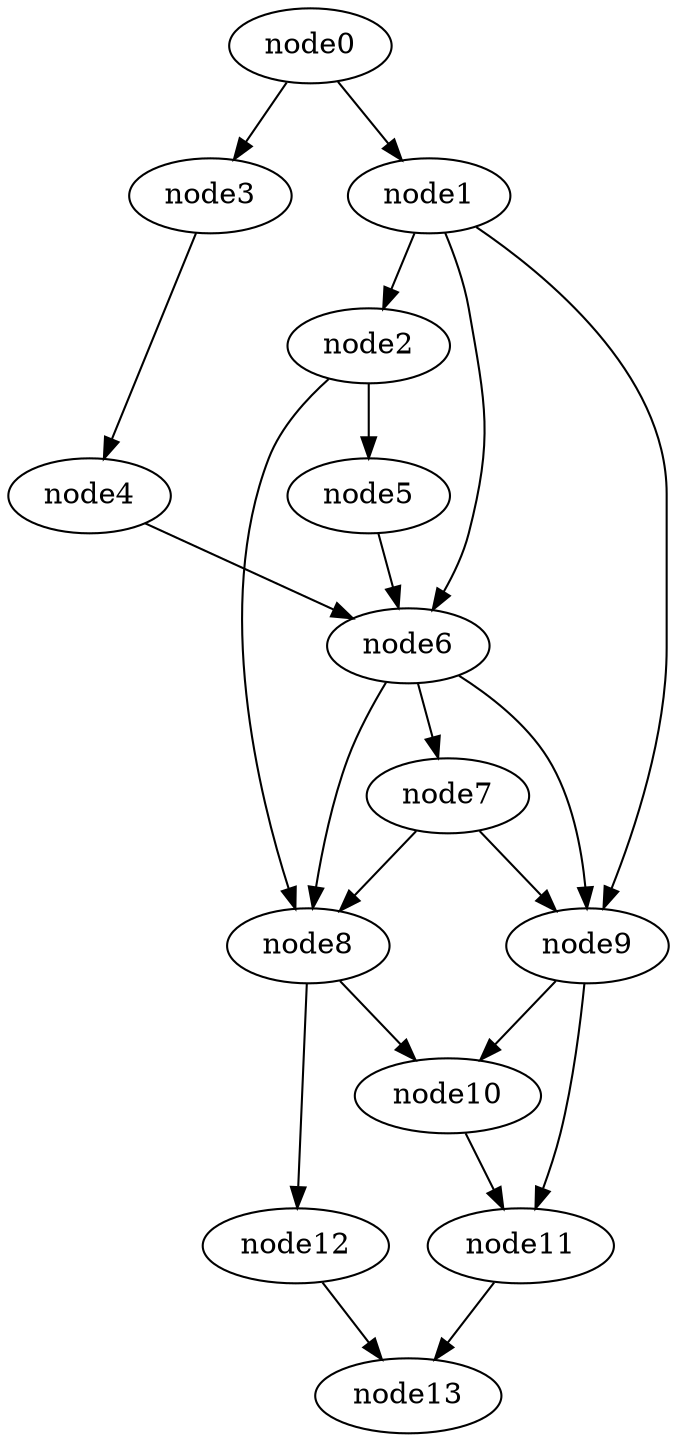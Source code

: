 digraph g{
	node13
	node12 -> node13
	node11 -> node13
	node10 -> node11
	node9 -> node11
	node9 -> node10
	node8 -> node12
	node8 -> node10
	node7 -> node9
	node7 -> node8
	node6 -> node9
	node6 -> node8
	node6 -> node7
	node5 -> node6
	node4 -> node6
	node3 -> node4
	node2 -> node8
	node2 -> node5
	node1 -> node9
	node1 -> node6
	node1 -> node2
	node0 -> node3
	node0 -> node1
}
